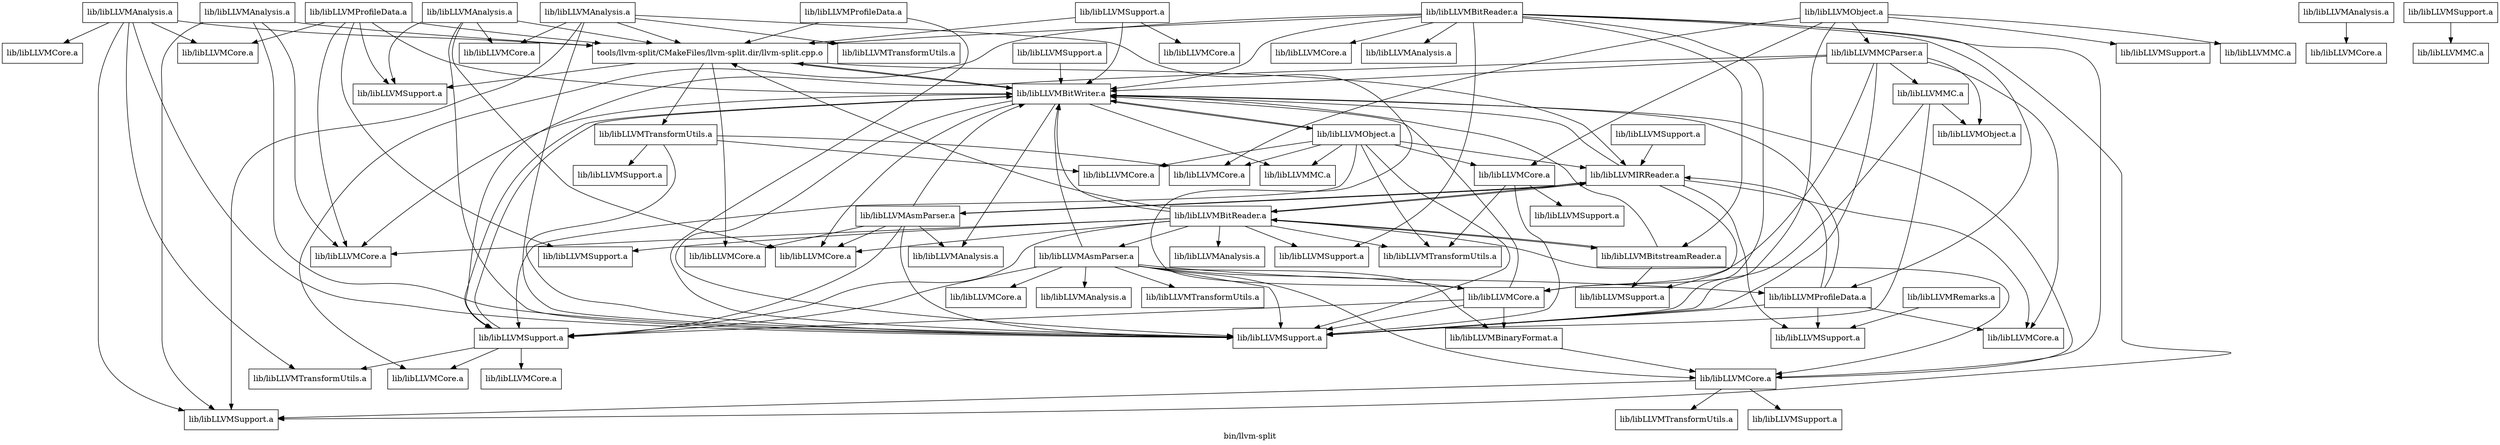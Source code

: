 digraph "bin/llvm-split" {
	label="bin/llvm-split";

	Node0x55d04df52c38 [shape=record,shape=record,label="{tools/llvm-split/CMakeFiles/llvm-split.dir/llvm-split.cpp.o}"];
	Node0x55d04df52c38 -> Node0x55d04df4e8c8;
	Node0x55d04df52c38 -> Node0x55d04df52ca0;
	Node0x55d04df52c38 -> Node0x55d04df53ba8;
	Node0x55d04df52c38 -> Node0x55d04df5a5b0;
	Node0x55d04df52c38 -> Node0x55d04df50ae8;
	Node0x55d04df4e8c8 [shape=record,shape=record,label="{lib/libLLVMTransformUtils.a}"];
	Node0x55d04df4e8c8 -> Node0x55d04df520d8;
	Node0x55d04df4e8c8 -> Node0x55d04df50260;
	Node0x55d04df4e8c8 -> Node0x55d04df59b88;
	Node0x55d04df4e8c8 -> Node0x55d04df50ef8;
	Node0x55d04df52ca0 [shape=record,shape=record,label="{lib/libLLVMBitWriter.a}"];
	Node0x55d04df52ca0 -> Node0x55d04df52c38;
	Node0x55d04df52ca0 -> Node0x55d04df53458;
	Node0x55d04df52ca0 -> Node0x55d04df50260;
	Node0x55d04df52ca0 -> Node0x55d04df5b040;
	Node0x55d04df52ca0 -> Node0x55d04df5a7b8;
	Node0x55d04df52ca0 -> Node0x55d04df57968;
	Node0x55d04df52ca0 -> Node0x55d04df4e930;
	Node0x55d04df52ca0 -> Node0x55d04df53180;
	Node0x55d04df53ba8 [shape=record,shape=record,label="{lib/libLLVMCore.a}"];
	Node0x55d04df5a5b0 [shape=record,shape=record,label="{lib/libLLVMIRReader.a}"];
	Node0x55d04df5a5b0 -> Node0x55d04df52ca0;
	Node0x55d04df5a5b0 -> Node0x55d04df50c20;
	Node0x55d04df5a5b0 -> Node0x55d04df4fb10;
	Node0x55d04df5a5b0 -> Node0x55d04df58460;
	Node0x55d04df5a5b0 -> Node0x55d04df51100;
	Node0x55d04df5a5b0 -> Node0x55d04df4e4b8;
	Node0x55d04df50ae8 [shape=record,shape=record,label="{lib/libLLVMSupport.a}"];
	Node0x55d04df520d8 [shape=record,shape=record,label="{lib/libLLVMCore.a}"];
	Node0x55d04df50260 [shape=record,shape=record,label="{lib/libLLVMSupport.a}"];
	Node0x55d04df59b88 [shape=record,shape=record,label="{lib/libLLVMCore.a}"];
	Node0x55d04df50ef8 [shape=record,shape=record,label="{lib/libLLVMSupport.a}"];
	Node0x55d04df53458 [shape=record,shape=record,label="{lib/libLLVMCore.a}"];
	Node0x55d04df5b040 [shape=record,shape=record,label="{lib/libLLVMCore.a}"];
	Node0x55d04df5a7b8 [shape=record,shape=record,label="{lib/libLLVMSupport.a}"];
	Node0x55d04df5a7b8 -> Node0x55d04df502c8;
	Node0x55d04df5a7b8 -> Node0x55d04df52ca0;
	Node0x55d04df5a7b8 -> Node0x55d04df4e998;
	Node0x55d04df5a7b8 -> Node0x55d04df55950;
	Node0x55d04df57968 [shape=record,shape=record,label="{lib/libLLVMAnalysis.a}"];
	Node0x55d04df4e930 [shape=record,shape=record,label="{lib/libLLVMObject.a}"];
	Node0x55d04df4e930 -> Node0x55d04df4e5f0;
	Node0x55d04df4e930 -> Node0x55d04df52ca0;
	Node0x55d04df4e930 -> Node0x55d04df520d8;
	Node0x55d04df4e930 -> Node0x55d04df50260;
	Node0x55d04df4e930 -> Node0x55d04df59b88;
	Node0x55d04df4e930 -> Node0x55d04df5a5b0;
	Node0x55d04df4e930 -> Node0x55d04df5a7b8;
	Node0x55d04df4e930 -> Node0x55d04df4f970;
	Node0x55d04df4e930 -> Node0x55d04df53180;
	Node0x55d04df53180 [shape=record,shape=record,label="{lib/libLLVMMC.a}"];
	Node0x55d04df54020 [shape=record,shape=record,label="{lib/libLLVMCore.a}"];
	Node0x55d04df54020 -> Node0x55d04df52ca0;
	Node0x55d04df54020 -> Node0x55d04df50260;
	Node0x55d04df54020 -> Node0x55d04df5a7b8;
	Node0x55d04df54020 -> Node0x55d04df51ed0;
	Node0x55d04df51ed0 [shape=record,shape=record,label="{lib/libLLVMBinaryFormat.a}"];
	Node0x55d04df51ed0 -> Node0x55d04df4eee0;
	Node0x55d04df50c20 [shape=record,shape=record,label="{lib/libLLVMSupport.a}"];
	Node0x55d04df4fb10 [shape=record,shape=record,label="{lib/libLLVMCore.a}"];
	Node0x55d04df58460 [shape=record,shape=record,label="{lib/libLLVMSupport.a}"];
	Node0x55d04df51100 [shape=record,shape=record,label="{lib/libLLVMAsmParser.a}"];
	Node0x55d04df51100 -> Node0x55d04df52ca0;
	Node0x55d04df51100 -> Node0x55d04df53458;
	Node0x55d04df51100 -> Node0x55d04df50260;
	Node0x55d04df51100 -> Node0x55d04df53ba8;
	Node0x55d04df51100 -> Node0x55d04df5a5b0;
	Node0x55d04df51100 -> Node0x55d04df5a7b8;
	Node0x55d04df51100 -> Node0x55d04df57968;
	Node0x55d04df4e4b8 [shape=record,shape=record,label="{lib/libLLVMBitReader.a}"];
	Node0x55d04df4e4b8 -> Node0x55d04df52c38;
	Node0x55d04df4e4b8 -> Node0x55d04df4e5f0;
	Node0x55d04df4e4b8 -> Node0x55d04df52ca0;
	Node0x55d04df4e4b8 -> Node0x55d04df53458;
	Node0x55d04df4e4b8 -> Node0x55d04df50948;
	Node0x55d04df4e4b8 -> Node0x55d04df5b040;
	Node0x55d04df4e4b8 -> Node0x55d04df5a5b0;
	Node0x55d04df4e4b8 -> Node0x55d04df5a7b8;
	Node0x55d04df4e4b8 -> Node0x55d04df5a8f0;
	Node0x55d04df4e4b8 -> Node0x55d04df50b50;
	Node0x55d04df4e4b8 -> Node0x55d04df5b1e0;
	Node0x55d04df4e4b8 -> Node0x55d04df4eee0;
	Node0x55d04df4e4b8 -> Node0x55d04df55fd0;
	Node0x55d04df502c8 [shape=record,shape=record,label="{lib/libLLVMTransformUtils.a}"];
	Node0x55d04df4e998 [shape=record,shape=record,label="{lib/libLLVMCore.a}"];
	Node0x55d04df55950 [shape=record,shape=record,label="{lib/libLLVMCore.a}"];
	Node0x55d04df58a78 [shape=record,shape=record,label="{lib/libLLVMAnalysis.a}"];
	Node0x55d04df58a78 -> Node0x55d04df52c38;
	Node0x55d04df58a78 -> Node0x55d04df53458;
	Node0x55d04df58a78 -> Node0x55d04df50260;
	Node0x55d04df58a78 -> Node0x55d04df52a30;
	Node0x55d04df58a78 -> Node0x55d04df50ae8;
	Node0x55d04df52a30 [shape=record,shape=record,label="{lib/libLLVMCore.a}"];
	Node0x55d04df59df8 [shape=record,shape=record,label="{lib/libLLVMSupport.a}"];
	Node0x55d04df59df8 -> Node0x55d04df52c38;
	Node0x55d04df59df8 -> Node0x55d04df52ca0;
	Node0x55d04df59df8 -> Node0x55d04df56b98;
	Node0x55d04df56b98 [shape=record,shape=record,label="{lib/libLLVMCore.a}"];
	Node0x55d04df5a888 [shape=record,shape=record,label="{lib/libLLVMAnalysis.a}"];
	Node0x55d04df5a888 -> Node0x55d04df52c38;
	Node0x55d04df5a888 -> Node0x55d04df502c8;
	Node0x55d04df5a888 -> Node0x55d04df50dc0;
	Node0x55d04df5a888 -> Node0x55d04df50260;
	Node0x55d04df5a888 -> Node0x55d04df57e48;
	Node0x55d04df5a888 -> Node0x55d04df589a8;
	Node0x55d04df50dc0 [shape=record,shape=record,label="{lib/libLLVMCore.a}"];
	Node0x55d04df57e48 [shape=record,shape=record,label="{lib/libLLVMCore.a}"];
	Node0x55d04df589a8 [shape=record,shape=record,label="{lib/libLLVMSupport.a}"];
	Node0x55d04df54500 [shape=record,shape=record,label="{lib/libLLVMSupport.a}"];
	Node0x55d04df54500 -> Node0x55d04df52ca0;
	Node0x55d04df531e8 [shape=record,shape=record,label="{lib/libLLVMAnalysis.a}"];
	Node0x55d04df531e8 -> Node0x55d04df52c38;
	Node0x55d04df531e8 -> Node0x55d04df50260;
	Node0x55d04df531e8 -> Node0x55d04df5b040;
	Node0x55d04df531e8 -> Node0x55d04df589a8;
	Node0x55d04df4ef48 [shape=record,shape=record,label="{lib/libLLVMAnalysis.a}"];
	Node0x55d04df4ef48 -> Node0x55d04df52c38;
	Node0x55d04df4ef48 -> Node0x55d04df50878;
	Node0x55d04df4ef48 -> Node0x55d04df54020;
	Node0x55d04df4ef48 -> Node0x55d04df50260;
	Node0x55d04df4ef48 -> Node0x55d04df52a30;
	Node0x55d04df4ef48 -> Node0x55d04df589a8;
	Node0x55d04df50878 [shape=record,shape=record,label="{lib/libLLVMTransformUtils.a}"];
	Node0x55d04df51d98 [shape=record,shape=record,label="{lib/libLLVMAnalysis.a}"];
	Node0x55d04df51d98 -> Node0x55d04df529c8;
	Node0x55d04df529c8 [shape=record,shape=record,label="{lib/libLLVMCore.a}"];
	Node0x55d04df57f18 [shape=record,shape=record,label="{lib/libLLVMProfileData.a}"];
	Node0x55d04df57f18 -> Node0x55d04df52c38;
	Node0x55d04df57f18 -> Node0x55d04df52ca0;
	Node0x55d04df57f18 -> Node0x55d04df50dc0;
	Node0x55d04df57f18 -> Node0x55d04df50948;
	Node0x55d04df57f18 -> Node0x55d04df5b040;
	Node0x55d04df57f18 -> Node0x55d04df50ae8;
	Node0x55d04df50948 [shape=record,shape=record,label="{lib/libLLVMSupport.a}"];
	Node0x55d04df58600 [shape=record,shape=record,label="{lib/libLLVMProfileData.a}"];
	Node0x55d04df58600 -> Node0x55d04df52ca0;
	Node0x55d04df58600 -> Node0x55d04df50260;
	Node0x55d04df58600 -> Node0x55d04df4fb10;
	Node0x55d04df58600 -> Node0x55d04df5a5b0;
	Node0x55d04df58600 -> Node0x55d04df58460;
	Node0x55d04df5ad68 [shape=record,shape=record,label="{lib/libLLVMProfileData.a}"];
	Node0x55d04df5ad68 -> Node0x55d04df52c38;
	Node0x55d04df5ad68 -> Node0x55d04df50260;
	Node0x55d04df4e5f0 [shape=record,shape=record,label="{lib/libLLVMTransformUtils.a}"];
	Node0x55d04df4f970 [shape=record,shape=record,label="{lib/libLLVMCore.a}"];
	Node0x55d04df4f970 -> Node0x55d04df4e5f0;
	Node0x55d04df4f970 -> Node0x55d04df50260;
	Node0x55d04df4f970 -> Node0x55d04df53730;
	Node0x55d04df53730 [shape=record,shape=record,label="{lib/libLLVMSupport.a}"];
	Node0x55d04df5a750 [shape=record,shape=record,label="{lib/libLLVMObject.a}"];
	Node0x55d04df5a750 -> Node0x55d04df50260;
	Node0x55d04df5a750 -> Node0x55d04df59b88;
	Node0x55d04df5a750 -> Node0x55d04df4e3e8;
	Node0x55d04df5a750 -> Node0x55d04df4f970;
	Node0x55d04df5a750 -> Node0x55d04df59f98;
	Node0x55d04df5a750 -> Node0x55d04df51370;
	Node0x55d04df4e3e8 [shape=record,shape=record,label="{lib/libLLVMSupport.a}"];
	Node0x55d04df59f98 [shape=record,shape=record,label="{lib/libLLVMMCParser.a}"];
	Node0x55d04df59f98 -> Node0x55d04df52ca0;
	Node0x55d04df59f98 -> Node0x55d04df54020;
	Node0x55d04df59f98 -> Node0x55d04df50260;
	Node0x55d04df59f98 -> Node0x55d04df4fb10;
	Node0x55d04df59f98 -> Node0x55d04df5a7b8;
	Node0x55d04df59f98 -> Node0x55d04df5b0a8;
	Node0x55d04df59f98 -> Node0x55d04df50fc8;
	Node0x55d04df51370 [shape=record,shape=record,label="{lib/libLLVMMC.a}"];
	Node0x55d04df5b0a8 [shape=record,shape=record,label="{lib/libLLVMObject.a}"];
	Node0x55d04df50fc8 [shape=record,shape=record,label="{lib/libLLVMMC.a}"];
	Node0x55d04df50fc8 -> Node0x55d04df54020;
	Node0x55d04df50fc8 -> Node0x55d04df50260;
	Node0x55d04df50fc8 -> Node0x55d04df5b0a8;
	Node0x55d04df5b1e0 [shape=record,shape=record,label="{lib/libLLVMAsmParser.a}"];
	Node0x55d04df5b1e0 -> Node0x55d04df4f220;
	Node0x55d04df5b1e0 -> Node0x55d04df52ca0;
	Node0x55d04df5b1e0 -> Node0x55d04df54020;
	Node0x55d04df5b1e0 -> Node0x55d04df50260;
	Node0x55d04df5b1e0 -> Node0x55d04df55200;
	Node0x55d04df5b1e0 -> Node0x55d04df5a7b8;
	Node0x55d04df5b1e0 -> Node0x55d04df56170;
	Node0x55d04df5b1e0 -> Node0x55d04df58600;
	Node0x55d04df5b1e0 -> Node0x55d04df4eee0;
	Node0x55d04df5b1e0 -> Node0x55d04df51ed0;
	Node0x55d04df4f220 [shape=record,shape=record,label="{lib/libLLVMTransformUtils.a}"];
	Node0x55d04df55200 [shape=record,shape=record,label="{lib/libLLVMCore.a}"];
	Node0x55d04df56170 [shape=record,shape=record,label="{lib/libLLVMAnalysis.a}"];
	Node0x55d04df4eee0 [shape=record,shape=record,label="{lib/libLLVMCore.a}"];
	Node0x55d04df4eee0 -> Node0x55d04df5a410;
	Node0x55d04df4eee0 -> Node0x55d04df52ca0;
	Node0x55d04df4eee0 -> Node0x55d04df5add0;
	Node0x55d04df4eee0 -> Node0x55d04df589a8;
	Node0x55d04df5a410 [shape=record,shape=record,label="{lib/libLLVMTransformUtils.a}"];
	Node0x55d04df5add0 [shape=record,shape=record,label="{lib/libLLVMSupport.a}"];
	Node0x55d04df5a8f0 [shape=record,shape=record,label="{lib/libLLVMAnalysis.a}"];
	Node0x55d04df50b50 [shape=record,shape=record,label="{lib/libLLVMSupport.a}"];
	Node0x55d04df55fd0 [shape=record,shape=record,label="{lib/libLLVMBitstreamReader.a}"];
	Node0x55d04df55fd0 -> Node0x55d04df52ca0;
	Node0x55d04df55fd0 -> Node0x55d04df50c20;
	Node0x55d04df55fd0 -> Node0x55d04df4e4b8;
	Node0x55d04df50538 [shape=record,shape=record,label="{lib/libLLVMSupport.a}"];
	Node0x55d04df50538 -> Node0x55d04df5a5b0;
	Node0x55d04df4fff0 [shape=record,shape=record,label="{lib/libLLVMBitReader.a}"];
	Node0x55d04df4fff0 -> Node0x55d04df52c38;
	Node0x55d04df4fff0 -> Node0x55d04df52ca0;
	Node0x55d04df4fff0 -> Node0x55d04df4e998;
	Node0x55d04df4fff0 -> Node0x55d04df50260;
	Node0x55d04df4fff0 -> Node0x55d04df52070;
	Node0x55d04df4fff0 -> Node0x55d04df589a8;
	Node0x55d04df4fff0 -> Node0x55d04df4e790;
	Node0x55d04df4fff0 -> Node0x55d04df58600;
	Node0x55d04df4fff0 -> Node0x55d04df50b50;
	Node0x55d04df4fff0 -> Node0x55d04df4eee0;
	Node0x55d04df4fff0 -> Node0x55d04df55fd0;
	Node0x55d04df52070 [shape=record,shape=record,label="{lib/libLLVMCore.a}"];
	Node0x55d04df4e790 [shape=record,shape=record,label="{lib/libLLVMAnalysis.a}"];
	Node0x55d04df53ee8 [shape=record,shape=record,label="{lib/libLLVMRemarks.a}"];
	Node0x55d04df53ee8 -> Node0x55d04df58460;
	Node0x55d04df5a3a8 [shape=record,shape=record,label="{lib/libLLVMSupport.a}"];
	Node0x55d04df5a3a8 -> Node0x55d04df4e450;
	Node0x55d04df4e450 [shape=record,shape=record,label="{lib/libLLVMMC.a}"];
}
